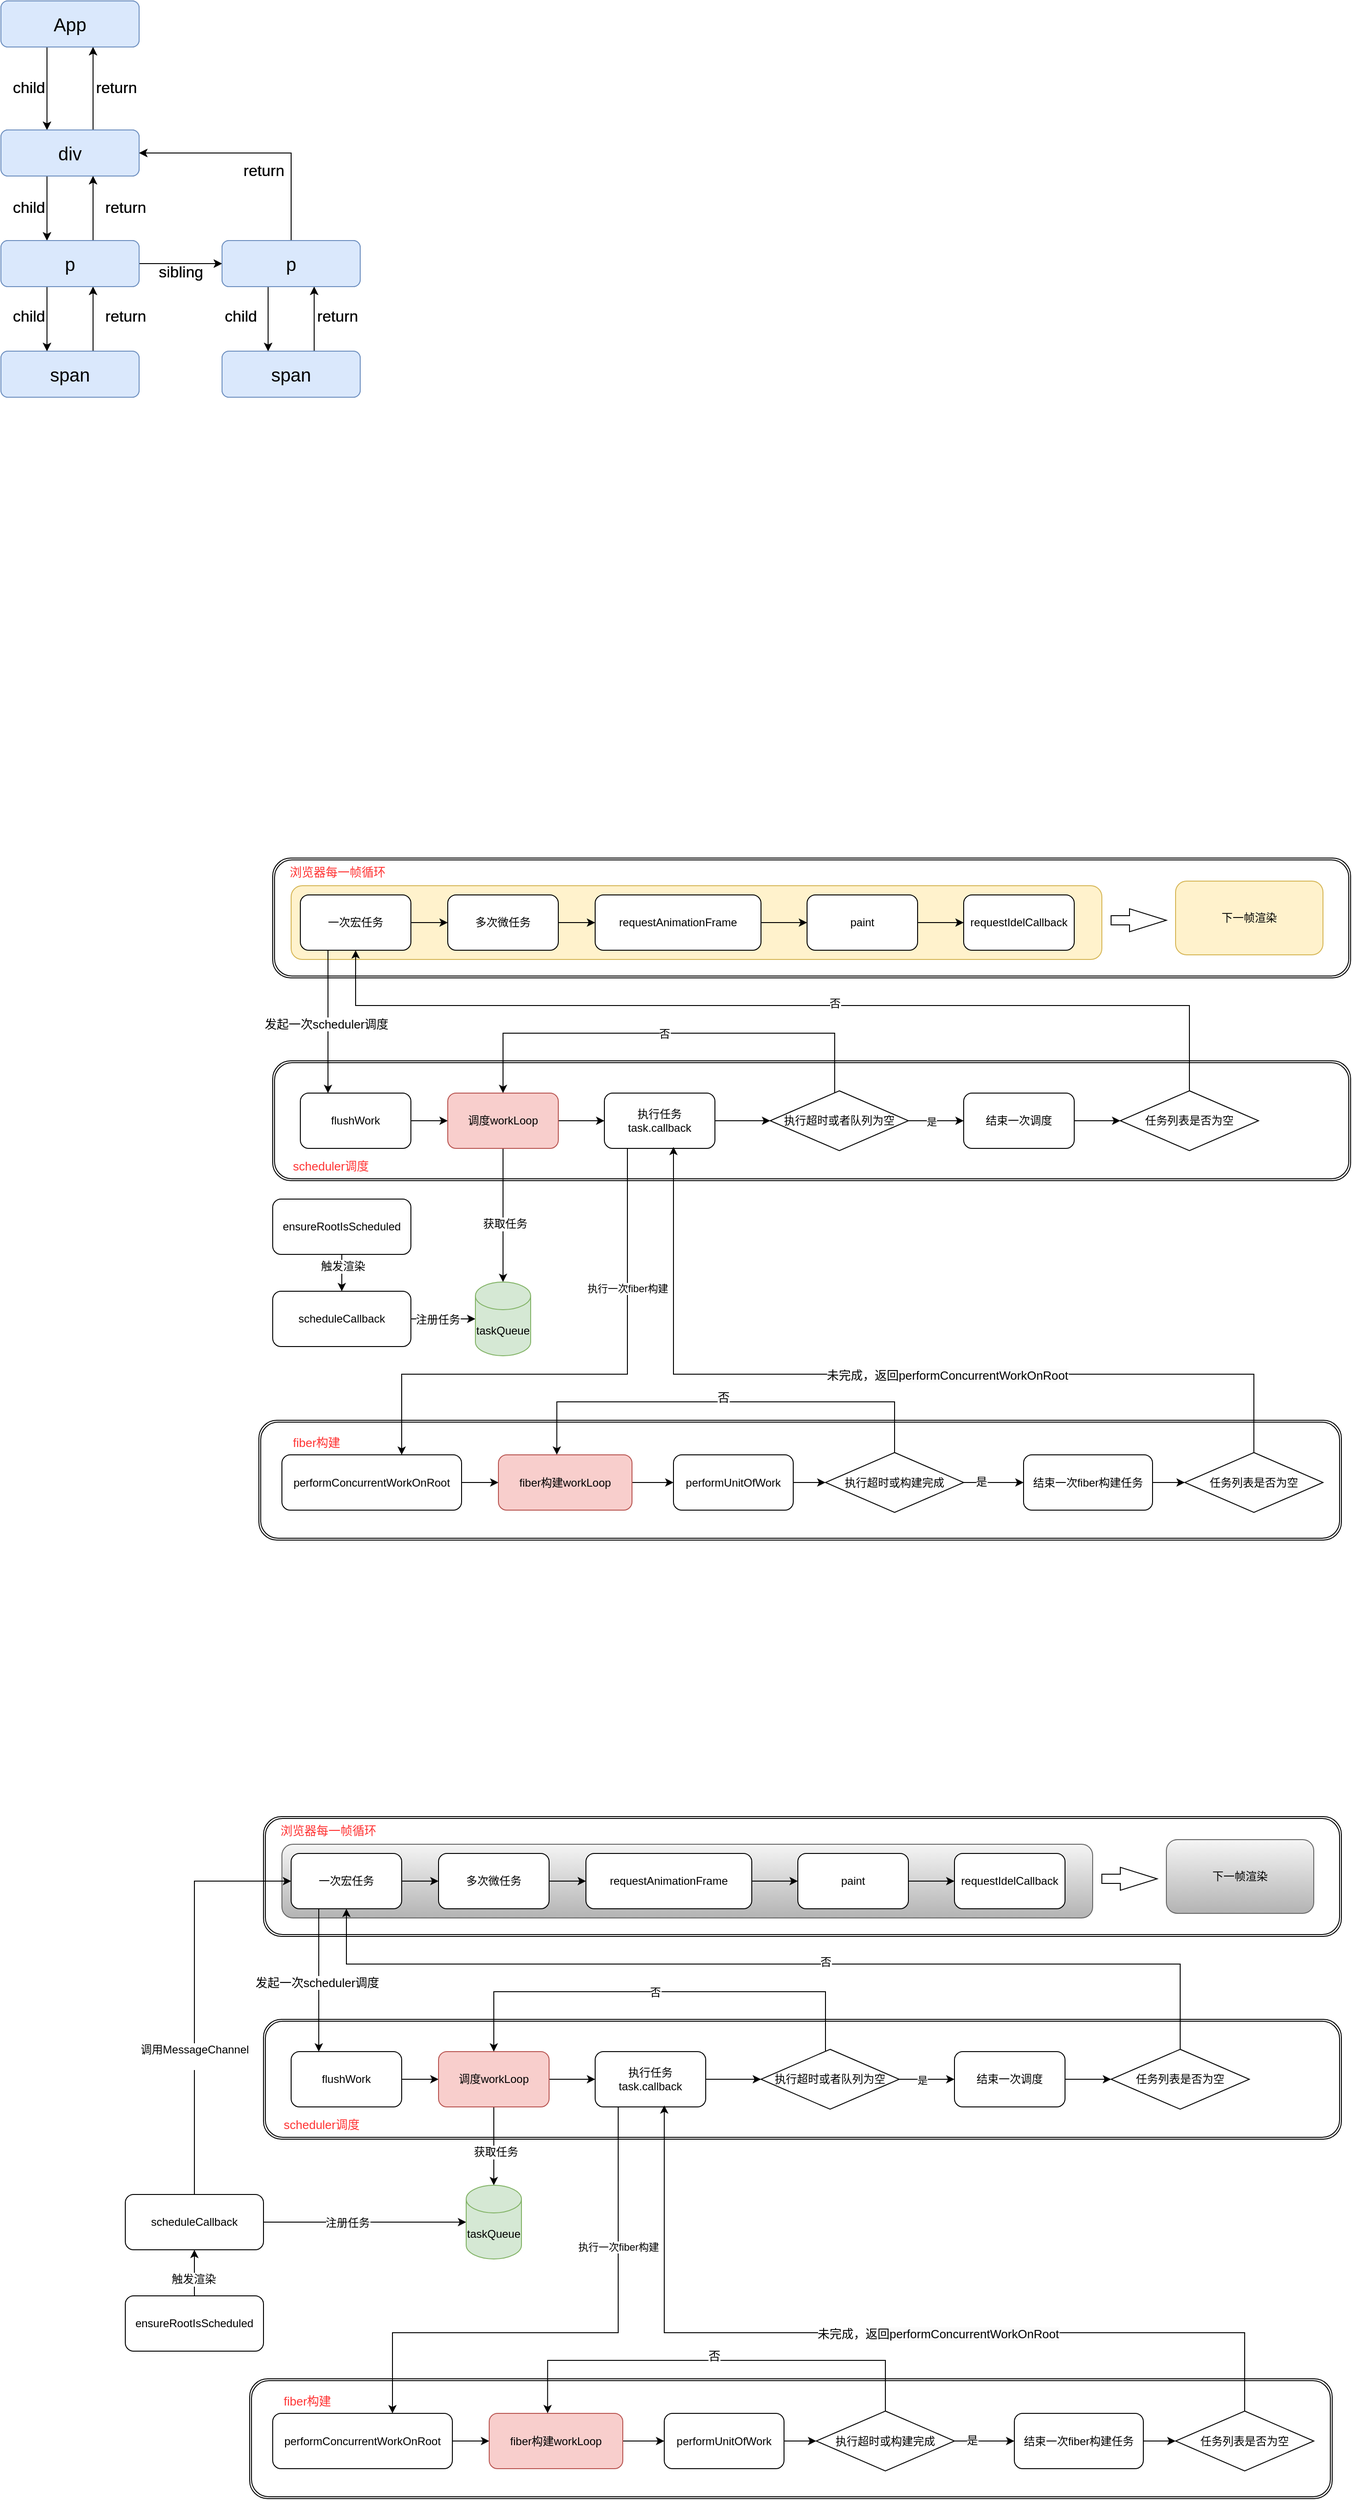 <mxfile version="24.4.4" type="github">
  <diagram name="第 1 页" id="r85ycECnOaNi98OOcx7P">
    <mxGraphModel dx="4140" dy="2620" grid="1" gridSize="10" guides="1" tooltips="1" connect="1" arrows="1" fold="1" page="1" pageScale="1" pageWidth="8270" pageHeight="11690" math="0" shadow="0">
      <root>
        <mxCell id="0" />
        <mxCell id="1" parent="0" />
        <mxCell id="y-nhNa7zIjn1G-8itYUi-1" value="" style="shape=ext;double=1;rounded=1;whiteSpace=wrap;html=1;" parent="1" vertex="1">
          <mxGeometry x="575" y="1030" width="1170" height="130" as="geometry" />
        </mxCell>
        <mxCell id="y-nhNa7zIjn1G-8itYUi-42" value="" style="rounded=1;whiteSpace=wrap;html=1;fillColor=#fff2cc;strokeColor=#d6b656;" parent="1" vertex="1">
          <mxGeometry x="595" y="1060" width="880" height="80" as="geometry" />
        </mxCell>
        <mxCell id="y-nhNa7zIjn1G-8itYUi-31" value="" style="shape=ext;double=1;rounded=1;whiteSpace=wrap;html=1;" parent="1" vertex="1">
          <mxGeometry x="560" y="1640" width="1175" height="130" as="geometry" />
        </mxCell>
        <mxCell id="y-nhNa7zIjn1G-8itYUi-30" value="" style="shape=ext;double=1;rounded=1;whiteSpace=wrap;html=1;" parent="1" vertex="1">
          <mxGeometry x="575" y="1250" width="1170" height="130" as="geometry" />
        </mxCell>
        <mxCell id="X3ZSe9vhs0chCLvBWA0a-21" value="" style="edgeStyle=orthogonalEdgeStyle;rounded=0;orthogonalLoop=1;jettySize=auto;html=1;" parent="1" source="X3ZSe9vhs0chCLvBWA0a-1" target="X3ZSe9vhs0chCLvBWA0a-7" edge="1">
          <mxGeometry relative="1" as="geometry">
            <Array as="points">
              <mxPoint x="330" y="180" />
              <mxPoint x="330" y="180" />
            </Array>
          </mxGeometry>
        </mxCell>
        <mxCell id="X3ZSe9vhs0chCLvBWA0a-1" value="&lt;font style=&quot;font-size: 20px;&quot;&gt;App&lt;/font&gt;" style="rounded=1;whiteSpace=wrap;html=1;fillColor=#dae8fc;strokeColor=#6c8ebf;" parent="1" vertex="1">
          <mxGeometry x="280" y="100" width="150" height="50" as="geometry" />
        </mxCell>
        <mxCell id="X3ZSe9vhs0chCLvBWA0a-13" value="" style="edgeStyle=orthogonalEdgeStyle;rounded=0;orthogonalLoop=1;jettySize=auto;html=1;" parent="1" source="X3ZSe9vhs0chCLvBWA0a-6" target="X3ZSe9vhs0chCLvBWA0a-8" edge="1">
          <mxGeometry relative="1" as="geometry">
            <Array as="points">
              <mxPoint x="380" y="440" />
              <mxPoint x="380" y="440" />
            </Array>
          </mxGeometry>
        </mxCell>
        <mxCell id="X3ZSe9vhs0chCLvBWA0a-6" value="&lt;font style=&quot;font-size: 20px;&quot;&gt;span&lt;/font&gt;" style="rounded=1;whiteSpace=wrap;html=1;fillColor=#dae8fc;strokeColor=#6c8ebf;" parent="1" vertex="1">
          <mxGeometry x="280" y="480" width="150" height="50" as="geometry" />
        </mxCell>
        <mxCell id="X3ZSe9vhs0chCLvBWA0a-15" value="" style="edgeStyle=orthogonalEdgeStyle;rounded=0;orthogonalLoop=1;jettySize=auto;html=1;" parent="1" source="X3ZSe9vhs0chCLvBWA0a-7" target="X3ZSe9vhs0chCLvBWA0a-8" edge="1">
          <mxGeometry relative="1" as="geometry">
            <Array as="points">
              <mxPoint x="330" y="330" />
              <mxPoint x="330" y="330" />
            </Array>
          </mxGeometry>
        </mxCell>
        <mxCell id="X3ZSe9vhs0chCLvBWA0a-20" value="" style="edgeStyle=orthogonalEdgeStyle;rounded=0;orthogonalLoop=1;jettySize=auto;html=1;" parent="1" source="X3ZSe9vhs0chCLvBWA0a-7" target="X3ZSe9vhs0chCLvBWA0a-1" edge="1">
          <mxGeometry relative="1" as="geometry">
            <Array as="points">
              <mxPoint x="380" y="190" />
              <mxPoint x="380" y="190" />
            </Array>
          </mxGeometry>
        </mxCell>
        <mxCell id="X3ZSe9vhs0chCLvBWA0a-7" value="&lt;span style=&quot;font-size: 20px;&quot;&gt;div&lt;/span&gt;" style="rounded=1;whiteSpace=wrap;html=1;fillColor=#dae8fc;strokeColor=#6c8ebf;" parent="1" vertex="1">
          <mxGeometry x="280" y="240" width="150" height="50" as="geometry" />
        </mxCell>
        <mxCell id="X3ZSe9vhs0chCLvBWA0a-11" value="" style="edgeStyle=orthogonalEdgeStyle;rounded=0;orthogonalLoop=1;jettySize=auto;html=1;" parent="1" source="X3ZSe9vhs0chCLvBWA0a-8" target="X3ZSe9vhs0chCLvBWA0a-10" edge="1">
          <mxGeometry relative="1" as="geometry" />
        </mxCell>
        <mxCell id="X3ZSe9vhs0chCLvBWA0a-12" value="" style="edgeStyle=orthogonalEdgeStyle;rounded=0;orthogonalLoop=1;jettySize=auto;html=1;" parent="1" source="X3ZSe9vhs0chCLvBWA0a-8" target="X3ZSe9vhs0chCLvBWA0a-6" edge="1">
          <mxGeometry relative="1" as="geometry">
            <Array as="points">
              <mxPoint x="330" y="440" />
              <mxPoint x="330" y="440" />
            </Array>
          </mxGeometry>
        </mxCell>
        <mxCell id="X3ZSe9vhs0chCLvBWA0a-16" value="" style="edgeStyle=orthogonalEdgeStyle;rounded=0;orthogonalLoop=1;jettySize=auto;html=1;" parent="1" source="X3ZSe9vhs0chCLvBWA0a-8" target="X3ZSe9vhs0chCLvBWA0a-7" edge="1">
          <mxGeometry relative="1" as="geometry">
            <Array as="points">
              <mxPoint x="380" y="330" />
              <mxPoint x="380" y="330" />
            </Array>
          </mxGeometry>
        </mxCell>
        <mxCell id="X3ZSe9vhs0chCLvBWA0a-8" value="&lt;font style=&quot;font-size: 20px;&quot;&gt;p&lt;/font&gt;" style="rounded=1;whiteSpace=wrap;html=1;fillColor=#dae8fc;strokeColor=#6c8ebf;" parent="1" vertex="1">
          <mxGeometry x="280" y="360" width="150" height="50" as="geometry" />
        </mxCell>
        <mxCell id="X3ZSe9vhs0chCLvBWA0a-18" value="" style="edgeStyle=orthogonalEdgeStyle;rounded=0;orthogonalLoop=1;jettySize=auto;html=1;" parent="1" source="X3ZSe9vhs0chCLvBWA0a-9" target="X3ZSe9vhs0chCLvBWA0a-10" edge="1">
          <mxGeometry relative="1" as="geometry">
            <Array as="points">
              <mxPoint x="620" y="450" />
              <mxPoint x="620" y="450" />
            </Array>
          </mxGeometry>
        </mxCell>
        <mxCell id="X3ZSe9vhs0chCLvBWA0a-9" value="&lt;font style=&quot;font-size: 20px;&quot;&gt;span&lt;/font&gt;" style="rounded=1;whiteSpace=wrap;html=1;fillColor=#dae8fc;strokeColor=#6c8ebf;" parent="1" vertex="1">
          <mxGeometry x="520" y="480" width="150" height="50" as="geometry" />
        </mxCell>
        <mxCell id="X3ZSe9vhs0chCLvBWA0a-17" value="" style="edgeStyle=orthogonalEdgeStyle;rounded=0;orthogonalLoop=1;jettySize=auto;html=1;" parent="1" source="X3ZSe9vhs0chCLvBWA0a-10" target="X3ZSe9vhs0chCLvBWA0a-9" edge="1">
          <mxGeometry relative="1" as="geometry">
            <Array as="points">
              <mxPoint x="570" y="440" />
              <mxPoint x="570" y="440" />
            </Array>
          </mxGeometry>
        </mxCell>
        <mxCell id="X3ZSe9vhs0chCLvBWA0a-19" style="edgeStyle=orthogonalEdgeStyle;rounded=0;orthogonalLoop=1;jettySize=auto;html=1;entryX=1;entryY=0.5;entryDx=0;entryDy=0;" parent="1" source="X3ZSe9vhs0chCLvBWA0a-10" target="X3ZSe9vhs0chCLvBWA0a-7" edge="1">
          <mxGeometry relative="1" as="geometry">
            <Array as="points">
              <mxPoint x="595" y="265" />
            </Array>
          </mxGeometry>
        </mxCell>
        <mxCell id="X3ZSe9vhs0chCLvBWA0a-10" value="&lt;font style=&quot;font-size: 20px;&quot;&gt;p&lt;/font&gt;" style="rounded=1;whiteSpace=wrap;html=1;fillColor=#dae8fc;strokeColor=#6c8ebf;" parent="1" vertex="1">
          <mxGeometry x="520" y="360" width="150" height="50" as="geometry" />
        </mxCell>
        <mxCell id="X3ZSe9vhs0chCLvBWA0a-14" value="&lt;font style=&quot;font-size: 17px;&quot;&gt;child&lt;/font&gt;" style="text;html=1;align=center;verticalAlign=middle;resizable=0;points=[];autosize=1;strokeColor=none;fillColor=none;" parent="1" vertex="1">
          <mxGeometry x="280" y="428" width="60" height="30" as="geometry" />
        </mxCell>
        <mxCell id="X3ZSe9vhs0chCLvBWA0a-22" value="&lt;font style=&quot;font-size: 17px;&quot;&gt;child&lt;/font&gt;" style="text;html=1;align=center;verticalAlign=middle;resizable=0;points=[];autosize=1;strokeColor=none;fillColor=none;" parent="1" vertex="1">
          <mxGeometry x="280" y="180" width="60" height="30" as="geometry" />
        </mxCell>
        <mxCell id="X3ZSe9vhs0chCLvBWA0a-23" value="&lt;font style=&quot;font-size: 17px;&quot;&gt;child&lt;/font&gt;" style="text;html=1;align=center;verticalAlign=middle;resizable=0;points=[];autosize=1;strokeColor=none;fillColor=none;" parent="1" vertex="1">
          <mxGeometry x="280" y="310" width="60" height="30" as="geometry" />
        </mxCell>
        <mxCell id="X3ZSe9vhs0chCLvBWA0a-24" value="&lt;font style=&quot;font-size: 17px;&quot;&gt;child&lt;/font&gt;" style="text;html=1;align=center;verticalAlign=middle;resizable=0;points=[];autosize=1;strokeColor=none;fillColor=none;" parent="1" vertex="1">
          <mxGeometry x="510" y="428" width="60" height="30" as="geometry" />
        </mxCell>
        <mxCell id="X3ZSe9vhs0chCLvBWA0a-25" value="&lt;font style=&quot;font-size: 17px;&quot;&gt;return&lt;/font&gt;" style="text;html=1;align=center;verticalAlign=middle;resizable=0;points=[];autosize=1;strokeColor=none;fillColor=none;" parent="1" vertex="1">
          <mxGeometry x="380" y="428" width="70" height="30" as="geometry" />
        </mxCell>
        <mxCell id="X3ZSe9vhs0chCLvBWA0a-26" value="&lt;font style=&quot;font-size: 17px;&quot;&gt;return&lt;/font&gt;" style="text;html=1;align=center;verticalAlign=middle;resizable=0;points=[];autosize=1;strokeColor=none;fillColor=none;" parent="1" vertex="1">
          <mxGeometry x="370" y="180" width="70" height="30" as="geometry" />
        </mxCell>
        <mxCell id="X3ZSe9vhs0chCLvBWA0a-27" value="&lt;font style=&quot;font-size: 17px;&quot;&gt;return&lt;/font&gt;" style="text;html=1;align=center;verticalAlign=middle;resizable=0;points=[];autosize=1;strokeColor=none;fillColor=none;" parent="1" vertex="1">
          <mxGeometry x="380" y="310" width="70" height="30" as="geometry" />
        </mxCell>
        <mxCell id="X3ZSe9vhs0chCLvBWA0a-28" value="&lt;font style=&quot;font-size: 17px;&quot;&gt;return&lt;/font&gt;" style="text;html=1;align=center;verticalAlign=middle;resizable=0;points=[];autosize=1;strokeColor=none;fillColor=none;" parent="1" vertex="1">
          <mxGeometry x="610" y="428" width="70" height="30" as="geometry" />
        </mxCell>
        <mxCell id="X3ZSe9vhs0chCLvBWA0a-29" value="&lt;font style=&quot;font-size: 17px;&quot;&gt;return&lt;/font&gt;" style="text;html=1;align=center;verticalAlign=middle;resizable=0;points=[];autosize=1;strokeColor=none;fillColor=none;" parent="1" vertex="1">
          <mxGeometry x="530" y="270" width="70" height="30" as="geometry" />
        </mxCell>
        <mxCell id="X3ZSe9vhs0chCLvBWA0a-30" value="&lt;font style=&quot;font-size: 17px;&quot;&gt;sibling&lt;/font&gt;" style="text;html=1;align=center;verticalAlign=middle;resizable=0;points=[];autosize=1;strokeColor=none;fillColor=none;" parent="1" vertex="1">
          <mxGeometry x="440" y="380" width="70" height="30" as="geometry" />
        </mxCell>
        <mxCell id="y-nhNa7zIjn1G-8itYUi-2" value="" style="edgeStyle=orthogonalEdgeStyle;rounded=0;orthogonalLoop=1;jettySize=auto;html=1;" parent="1" source="y-nhNa7zIjn1G-8itYUi-3" target="y-nhNa7zIjn1G-8itYUi-8" edge="1">
          <mxGeometry relative="1" as="geometry">
            <Array as="points">
              <mxPoint x="330" y="180" />
              <mxPoint x="330" y="180" />
            </Array>
          </mxGeometry>
        </mxCell>
        <mxCell id="y-nhNa7zIjn1G-8itYUi-3" value="&lt;font style=&quot;font-size: 20px;&quot;&gt;App&lt;/font&gt;" style="rounded=1;whiteSpace=wrap;html=1;fillColor=#dae8fc;strokeColor=#6c8ebf;" parent="1" vertex="1">
          <mxGeometry x="280" y="100" width="150" height="50" as="geometry" />
        </mxCell>
        <mxCell id="y-nhNa7zIjn1G-8itYUi-4" value="" style="edgeStyle=orthogonalEdgeStyle;rounded=0;orthogonalLoop=1;jettySize=auto;html=1;" parent="1" source="y-nhNa7zIjn1G-8itYUi-5" target="y-nhNa7zIjn1G-8itYUi-12" edge="1">
          <mxGeometry relative="1" as="geometry">
            <Array as="points">
              <mxPoint x="380" y="440" />
              <mxPoint x="380" y="440" />
            </Array>
          </mxGeometry>
        </mxCell>
        <mxCell id="y-nhNa7zIjn1G-8itYUi-5" value="&lt;font style=&quot;font-size: 20px;&quot;&gt;span&lt;/font&gt;" style="rounded=1;whiteSpace=wrap;html=1;fillColor=#dae8fc;strokeColor=#6c8ebf;" parent="1" vertex="1">
          <mxGeometry x="280" y="480" width="150" height="50" as="geometry" />
        </mxCell>
        <mxCell id="y-nhNa7zIjn1G-8itYUi-6" value="" style="edgeStyle=orthogonalEdgeStyle;rounded=0;orthogonalLoop=1;jettySize=auto;html=1;" parent="1" source="y-nhNa7zIjn1G-8itYUi-8" target="y-nhNa7zIjn1G-8itYUi-12" edge="1">
          <mxGeometry relative="1" as="geometry">
            <Array as="points">
              <mxPoint x="330" y="330" />
              <mxPoint x="330" y="330" />
            </Array>
          </mxGeometry>
        </mxCell>
        <mxCell id="y-nhNa7zIjn1G-8itYUi-7" value="" style="edgeStyle=orthogonalEdgeStyle;rounded=0;orthogonalLoop=1;jettySize=auto;html=1;" parent="1" source="y-nhNa7zIjn1G-8itYUi-8" target="y-nhNa7zIjn1G-8itYUi-3" edge="1">
          <mxGeometry relative="1" as="geometry">
            <Array as="points">
              <mxPoint x="380" y="190" />
              <mxPoint x="380" y="190" />
            </Array>
          </mxGeometry>
        </mxCell>
        <mxCell id="y-nhNa7zIjn1G-8itYUi-8" value="&lt;span style=&quot;font-size: 20px;&quot;&gt;div&lt;/span&gt;" style="rounded=1;whiteSpace=wrap;html=1;fillColor=#dae8fc;strokeColor=#6c8ebf;" parent="1" vertex="1">
          <mxGeometry x="280" y="240" width="150" height="50" as="geometry" />
        </mxCell>
        <mxCell id="y-nhNa7zIjn1G-8itYUi-9" value="" style="edgeStyle=orthogonalEdgeStyle;rounded=0;orthogonalLoop=1;jettySize=auto;html=1;" parent="1" source="y-nhNa7zIjn1G-8itYUi-12" target="y-nhNa7zIjn1G-8itYUi-17" edge="1">
          <mxGeometry relative="1" as="geometry" />
        </mxCell>
        <mxCell id="y-nhNa7zIjn1G-8itYUi-10" value="" style="edgeStyle=orthogonalEdgeStyle;rounded=0;orthogonalLoop=1;jettySize=auto;html=1;" parent="1" source="y-nhNa7zIjn1G-8itYUi-12" target="y-nhNa7zIjn1G-8itYUi-5" edge="1">
          <mxGeometry relative="1" as="geometry">
            <Array as="points">
              <mxPoint x="330" y="440" />
              <mxPoint x="330" y="440" />
            </Array>
          </mxGeometry>
        </mxCell>
        <mxCell id="y-nhNa7zIjn1G-8itYUi-11" value="" style="edgeStyle=orthogonalEdgeStyle;rounded=0;orthogonalLoop=1;jettySize=auto;html=1;" parent="1" source="y-nhNa7zIjn1G-8itYUi-12" target="y-nhNa7zIjn1G-8itYUi-8" edge="1">
          <mxGeometry relative="1" as="geometry">
            <Array as="points">
              <mxPoint x="380" y="330" />
              <mxPoint x="380" y="330" />
            </Array>
          </mxGeometry>
        </mxCell>
        <mxCell id="y-nhNa7zIjn1G-8itYUi-12" value="&lt;font style=&quot;font-size: 20px;&quot;&gt;p&lt;/font&gt;" style="rounded=1;whiteSpace=wrap;html=1;fillColor=#dae8fc;strokeColor=#6c8ebf;" parent="1" vertex="1">
          <mxGeometry x="280" y="360" width="150" height="50" as="geometry" />
        </mxCell>
        <mxCell id="y-nhNa7zIjn1G-8itYUi-13" value="" style="edgeStyle=orthogonalEdgeStyle;rounded=0;orthogonalLoop=1;jettySize=auto;html=1;" parent="1" source="y-nhNa7zIjn1G-8itYUi-14" target="y-nhNa7zIjn1G-8itYUi-17" edge="1">
          <mxGeometry relative="1" as="geometry">
            <Array as="points">
              <mxPoint x="620" y="450" />
              <mxPoint x="620" y="450" />
            </Array>
          </mxGeometry>
        </mxCell>
        <mxCell id="y-nhNa7zIjn1G-8itYUi-14" value="&lt;font style=&quot;font-size: 20px;&quot;&gt;span&lt;/font&gt;" style="rounded=1;whiteSpace=wrap;html=1;fillColor=#dae8fc;strokeColor=#6c8ebf;" parent="1" vertex="1">
          <mxGeometry x="520" y="480" width="150" height="50" as="geometry" />
        </mxCell>
        <mxCell id="y-nhNa7zIjn1G-8itYUi-15" value="" style="edgeStyle=orthogonalEdgeStyle;rounded=0;orthogonalLoop=1;jettySize=auto;html=1;" parent="1" source="y-nhNa7zIjn1G-8itYUi-17" target="y-nhNa7zIjn1G-8itYUi-14" edge="1">
          <mxGeometry relative="1" as="geometry">
            <Array as="points">
              <mxPoint x="570" y="440" />
              <mxPoint x="570" y="440" />
            </Array>
          </mxGeometry>
        </mxCell>
        <mxCell id="y-nhNa7zIjn1G-8itYUi-16" style="edgeStyle=orthogonalEdgeStyle;rounded=0;orthogonalLoop=1;jettySize=auto;html=1;entryX=1;entryY=0.5;entryDx=0;entryDy=0;" parent="1" source="y-nhNa7zIjn1G-8itYUi-17" target="y-nhNa7zIjn1G-8itYUi-8" edge="1">
          <mxGeometry relative="1" as="geometry">
            <Array as="points">
              <mxPoint x="595" y="265" />
            </Array>
          </mxGeometry>
        </mxCell>
        <mxCell id="y-nhNa7zIjn1G-8itYUi-17" value="&lt;font style=&quot;font-size: 20px;&quot;&gt;p&lt;/font&gt;" style="rounded=1;whiteSpace=wrap;html=1;fillColor=#dae8fc;strokeColor=#6c8ebf;" parent="1" vertex="1">
          <mxGeometry x="520" y="360" width="150" height="50" as="geometry" />
        </mxCell>
        <mxCell id="y-nhNa7zIjn1G-8itYUi-18" value="&lt;font style=&quot;font-size: 17px;&quot;&gt;child&lt;/font&gt;" style="text;html=1;align=center;verticalAlign=middle;resizable=0;points=[];autosize=1;strokeColor=none;fillColor=none;" parent="1" vertex="1">
          <mxGeometry x="280" y="428" width="60" height="30" as="geometry" />
        </mxCell>
        <mxCell id="y-nhNa7zIjn1G-8itYUi-19" value="&lt;font style=&quot;font-size: 17px;&quot;&gt;child&lt;/font&gt;" style="text;html=1;align=center;verticalAlign=middle;resizable=0;points=[];autosize=1;strokeColor=none;fillColor=none;" parent="1" vertex="1">
          <mxGeometry x="280" y="180" width="60" height="30" as="geometry" />
        </mxCell>
        <mxCell id="y-nhNa7zIjn1G-8itYUi-20" value="&lt;font style=&quot;font-size: 17px;&quot;&gt;child&lt;/font&gt;" style="text;html=1;align=center;verticalAlign=middle;resizable=0;points=[];autosize=1;strokeColor=none;fillColor=none;" parent="1" vertex="1">
          <mxGeometry x="280" y="310" width="60" height="30" as="geometry" />
        </mxCell>
        <mxCell id="y-nhNa7zIjn1G-8itYUi-21" value="&lt;font style=&quot;font-size: 17px;&quot;&gt;child&lt;/font&gt;" style="text;html=1;align=center;verticalAlign=middle;resizable=0;points=[];autosize=1;strokeColor=none;fillColor=none;" parent="1" vertex="1">
          <mxGeometry x="510" y="428" width="60" height="30" as="geometry" />
        </mxCell>
        <mxCell id="y-nhNa7zIjn1G-8itYUi-22" value="&lt;font style=&quot;font-size: 17px;&quot;&gt;return&lt;/font&gt;" style="text;html=1;align=center;verticalAlign=middle;resizable=0;points=[];autosize=1;strokeColor=none;fillColor=none;" parent="1" vertex="1">
          <mxGeometry x="380" y="428" width="70" height="30" as="geometry" />
        </mxCell>
        <mxCell id="y-nhNa7zIjn1G-8itYUi-23" value="&lt;font style=&quot;font-size: 17px;&quot;&gt;return&lt;/font&gt;" style="text;html=1;align=center;verticalAlign=middle;resizable=0;points=[];autosize=1;strokeColor=none;fillColor=none;" parent="1" vertex="1">
          <mxGeometry x="370" y="180" width="70" height="30" as="geometry" />
        </mxCell>
        <mxCell id="y-nhNa7zIjn1G-8itYUi-24" value="&lt;font style=&quot;font-size: 17px;&quot;&gt;return&lt;/font&gt;" style="text;html=1;align=center;verticalAlign=middle;resizable=0;points=[];autosize=1;strokeColor=none;fillColor=none;" parent="1" vertex="1">
          <mxGeometry x="380" y="310" width="70" height="30" as="geometry" />
        </mxCell>
        <mxCell id="y-nhNa7zIjn1G-8itYUi-25" value="&lt;font style=&quot;font-size: 17px;&quot;&gt;return&lt;/font&gt;" style="text;html=1;align=center;verticalAlign=middle;resizable=0;points=[];autosize=1;strokeColor=none;fillColor=none;" parent="1" vertex="1">
          <mxGeometry x="610" y="428" width="70" height="30" as="geometry" />
        </mxCell>
        <mxCell id="y-nhNa7zIjn1G-8itYUi-26" value="&lt;font style=&quot;font-size: 17px;&quot;&gt;return&lt;/font&gt;" style="text;html=1;align=center;verticalAlign=middle;resizable=0;points=[];autosize=1;strokeColor=none;fillColor=none;" parent="1" vertex="1">
          <mxGeometry x="530" y="270" width="70" height="30" as="geometry" />
        </mxCell>
        <mxCell id="y-nhNa7zIjn1G-8itYUi-27" value="&lt;font style=&quot;font-size: 17px;&quot;&gt;sibling&lt;/font&gt;" style="text;html=1;align=center;verticalAlign=middle;resizable=0;points=[];autosize=1;strokeColor=none;fillColor=none;" parent="1" vertex="1">
          <mxGeometry x="440" y="380" width="70" height="30" as="geometry" />
        </mxCell>
        <mxCell id="y-nhNa7zIjn1G-8itYUi-32" value="&lt;span style=&quot;color: rgb(255, 51, 51);&quot;&gt;&lt;font style=&quot;font-size: 13px;&quot;&gt;浏览器每一帧循环&lt;/font&gt;&lt;/span&gt;" style="text;html=1;align=center;verticalAlign=middle;resizable=0;points=[];autosize=1;strokeColor=none;fillColor=none;" parent="1" vertex="1">
          <mxGeometry x="580" y="1030" width="130" height="30" as="geometry" />
        </mxCell>
        <mxCell id="y-nhNa7zIjn1G-8itYUi-37" value="" style="edgeStyle=orthogonalEdgeStyle;rounded=0;orthogonalLoop=1;jettySize=auto;html=1;" parent="1" source="y-nhNa7zIjn1G-8itYUi-33" target="y-nhNa7zIjn1G-8itYUi-34" edge="1">
          <mxGeometry relative="1" as="geometry" />
        </mxCell>
        <mxCell id="y-nhNa7zIjn1G-8itYUi-74" style="edgeStyle=orthogonalEdgeStyle;rounded=0;orthogonalLoop=1;jettySize=auto;html=1;entryX=0.5;entryY=0;entryDx=0;entryDy=0;" parent="1" edge="1">
          <mxGeometry relative="1" as="geometry">
            <mxPoint x="635" y="1130" as="sourcePoint" />
            <mxPoint x="635" y="1285" as="targetPoint" />
          </mxGeometry>
        </mxCell>
        <mxCell id="y-nhNa7zIjn1G-8itYUi-75" value="&lt;font style=&quot;font-size: 13px;&quot;&gt;发起一次scheduler调度&lt;/font&gt;" style="edgeLabel;html=1;align=center;verticalAlign=middle;resizable=0;points=[];" parent="y-nhNa7zIjn1G-8itYUi-74" vertex="1" connectable="0">
          <mxGeometry x="-0.09" y="-2" relative="1" as="geometry">
            <mxPoint y="9" as="offset" />
          </mxGeometry>
        </mxCell>
        <mxCell id="y-nhNa7zIjn1G-8itYUi-33" value="一次宏任务" style="rounded=1;whiteSpace=wrap;html=1;" parent="1" vertex="1">
          <mxGeometry x="605" y="1070" width="120" height="60" as="geometry" />
        </mxCell>
        <mxCell id="y-nhNa7zIjn1G-8itYUi-38" value="" style="edgeStyle=orthogonalEdgeStyle;rounded=0;orthogonalLoop=1;jettySize=auto;html=1;" parent="1" source="y-nhNa7zIjn1G-8itYUi-34" target="y-nhNa7zIjn1G-8itYUi-35" edge="1">
          <mxGeometry relative="1" as="geometry" />
        </mxCell>
        <mxCell id="y-nhNa7zIjn1G-8itYUi-34" value="多次微任务" style="rounded=1;whiteSpace=wrap;html=1;" parent="1" vertex="1">
          <mxGeometry x="765" y="1070" width="120" height="60" as="geometry" />
        </mxCell>
        <mxCell id="y-nhNa7zIjn1G-8itYUi-39" value="" style="edgeStyle=orthogonalEdgeStyle;rounded=0;orthogonalLoop=1;jettySize=auto;html=1;" parent="1" source="y-nhNa7zIjn1G-8itYUi-35" target="y-nhNa7zIjn1G-8itYUi-36" edge="1">
          <mxGeometry relative="1" as="geometry" />
        </mxCell>
        <mxCell id="y-nhNa7zIjn1G-8itYUi-35" value="requestAnimationFrame" style="rounded=1;whiteSpace=wrap;html=1;" parent="1" vertex="1">
          <mxGeometry x="925" y="1070" width="180" height="60" as="geometry" />
        </mxCell>
        <mxCell id="y-nhNa7zIjn1G-8itYUi-41" value="" style="edgeStyle=orthogonalEdgeStyle;rounded=0;orthogonalLoop=1;jettySize=auto;html=1;" parent="1" source="y-nhNa7zIjn1G-8itYUi-36" target="y-nhNa7zIjn1G-8itYUi-40" edge="1">
          <mxGeometry relative="1" as="geometry" />
        </mxCell>
        <mxCell id="y-nhNa7zIjn1G-8itYUi-36" value="paint" style="rounded=1;whiteSpace=wrap;html=1;" parent="1" vertex="1">
          <mxGeometry x="1155" y="1070" width="120" height="60" as="geometry" />
        </mxCell>
        <mxCell id="y-nhNa7zIjn1G-8itYUi-40" value="requestIdelCallback" style="whiteSpace=wrap;html=1;rounded=1;" parent="1" vertex="1">
          <mxGeometry x="1325" y="1070" width="120" height="60" as="geometry" />
        </mxCell>
        <mxCell id="y-nhNa7zIjn1G-8itYUi-43" value="下一帧渲染" style="rounded=1;whiteSpace=wrap;html=1;fillColor=#fff2cc;strokeColor=#d6b656;" parent="1" vertex="1">
          <mxGeometry x="1555" y="1055" width="160" height="80" as="geometry" />
        </mxCell>
        <mxCell id="y-nhNa7zIjn1G-8itYUi-45" value="" style="html=1;shadow=0;dashed=0;align=center;verticalAlign=middle;shape=mxgraph.arrows2.arrow;dy=0.6;dx=40;notch=0;" parent="1" vertex="1">
          <mxGeometry x="1485" y="1085" width="60" height="25" as="geometry" />
        </mxCell>
        <mxCell id="y-nhNa7zIjn1G-8itYUi-59" style="edgeStyle=orthogonalEdgeStyle;rounded=0;orthogonalLoop=1;jettySize=auto;html=1;exitX=0.5;exitY=0;exitDx=0;exitDy=0;" parent="1" source="y-nhNa7zIjn1G-8itYUi-69" target="y-nhNa7zIjn1G-8itYUi-33" edge="1">
          <mxGeometry relative="1" as="geometry">
            <Array as="points">
              <mxPoint x="1570" y="1190" />
              <mxPoint x="665" y="1190" />
            </Array>
          </mxGeometry>
        </mxCell>
        <mxCell id="y-nhNa7zIjn1G-8itYUi-72" value="&lt;font style=&quot;font-size: 12px;&quot;&gt;否&lt;/font&gt;" style="edgeLabel;html=1;align=center;verticalAlign=middle;resizable=0;points=[];" parent="y-nhNa7zIjn1G-8itYUi-59" vertex="1" connectable="0">
          <mxGeometry x="-0.095" y="-2" relative="1" as="geometry">
            <mxPoint x="1" as="offset" />
          </mxGeometry>
        </mxCell>
        <mxCell id="y-nhNa7zIjn1G-8itYUi-71" value="" style="edgeStyle=orthogonalEdgeStyle;rounded=0;orthogonalLoop=1;jettySize=auto;html=1;" parent="1" source="y-nhNa7zIjn1G-8itYUi-47" target="y-nhNa7zIjn1G-8itYUi-69" edge="1">
          <mxGeometry relative="1" as="geometry" />
        </mxCell>
        <mxCell id="y-nhNa7zIjn1G-8itYUi-47" value="结束一次调度" style="rounded=1;whiteSpace=wrap;html=1;" parent="1" vertex="1">
          <mxGeometry x="1325" y="1285" width="120" height="60" as="geometry" />
        </mxCell>
        <mxCell id="y-nhNa7zIjn1G-8itYUi-78" value="" style="edgeStyle=orthogonalEdgeStyle;rounded=0;orthogonalLoop=1;jettySize=auto;html=1;" parent="1" source="y-nhNa7zIjn1G-8itYUi-48" target="y-nhNa7zIjn1G-8itYUi-49" edge="1">
          <mxGeometry relative="1" as="geometry" />
        </mxCell>
        <mxCell id="y-nhNa7zIjn1G-8itYUi-48" value="flushWork" style="rounded=1;whiteSpace=wrap;html=1;" parent="1" vertex="1">
          <mxGeometry x="605" y="1285" width="120" height="60" as="geometry" />
        </mxCell>
        <mxCell id="y-nhNa7zIjn1G-8itYUi-76" value="" style="edgeStyle=orthogonalEdgeStyle;rounded=0;orthogonalLoop=1;jettySize=auto;html=1;" parent="1" source="y-nhNa7zIjn1G-8itYUi-49" target="y-nhNa7zIjn1G-8itYUi-50" edge="1">
          <mxGeometry relative="1" as="geometry" />
        </mxCell>
        <mxCell id="y-nhNa7zIjn1G-8itYUi-82" style="edgeStyle=orthogonalEdgeStyle;rounded=0;orthogonalLoop=1;jettySize=auto;html=1;" parent="1" source="y-nhNa7zIjn1G-8itYUi-49" target="y-nhNa7zIjn1G-8itYUi-79" edge="1">
          <mxGeometry relative="1" as="geometry" />
        </mxCell>
        <mxCell id="y-nhNa7zIjn1G-8itYUi-83" value="&lt;font style=&quot;font-size: 12px;&quot;&gt;获取任务&lt;/font&gt;" style="edgeLabel;html=1;align=center;verticalAlign=middle;resizable=0;points=[];" parent="y-nhNa7zIjn1G-8itYUi-82" vertex="1" connectable="0">
          <mxGeometry x="0.118" y="2" relative="1" as="geometry">
            <mxPoint y="1" as="offset" />
          </mxGeometry>
        </mxCell>
        <mxCell id="y-nhNa7zIjn1G-8itYUi-49" value="调度workLoop" style="rounded=1;whiteSpace=wrap;html=1;fillColor=#f8cecc;strokeColor=#b85450;" parent="1" vertex="1">
          <mxGeometry x="765" y="1285" width="120" height="60" as="geometry" />
        </mxCell>
        <mxCell id="y-nhNa7zIjn1G-8itYUi-67" value="" style="edgeStyle=orthogonalEdgeStyle;rounded=0;orthogonalLoop=1;jettySize=auto;html=1;" parent="1" source="y-nhNa7zIjn1G-8itYUi-50" target="y-nhNa7zIjn1G-8itYUi-63" edge="1">
          <mxGeometry relative="1" as="geometry" />
        </mxCell>
        <mxCell id="y-nhNa7zIjn1G-8itYUi-101" style="edgeStyle=orthogonalEdgeStyle;rounded=0;orthogonalLoop=1;jettySize=auto;html=1;" parent="1" source="y-nhNa7zIjn1G-8itYUi-50" target="y-nhNa7zIjn1G-8itYUi-99" edge="1">
          <mxGeometry relative="1" as="geometry">
            <Array as="points">
              <mxPoint x="960" y="1590" />
              <mxPoint x="715" y="1590" />
            </Array>
          </mxGeometry>
        </mxCell>
        <mxCell id="y-nhNa7zIjn1G-8itYUi-102" value="执行一次fiber构建" style="edgeLabel;html=1;align=center;verticalAlign=middle;resizable=0;points=[];" parent="y-nhNa7zIjn1G-8itYUi-101" vertex="1" connectable="0">
          <mxGeometry x="-0.476" relative="1" as="geometry">
            <mxPoint as="offset" />
          </mxGeometry>
        </mxCell>
        <mxCell id="y-nhNa7zIjn1G-8itYUi-50" value="执行任务&lt;br&gt;task.callback" style="rounded=1;whiteSpace=wrap;html=1;" parent="1" vertex="1">
          <mxGeometry x="935" y="1285" width="120" height="60" as="geometry" />
        </mxCell>
        <mxCell id="y-nhNa7zIjn1G-8itYUi-64" style="edgeStyle=orthogonalEdgeStyle;rounded=0;orthogonalLoop=1;jettySize=auto;html=1;entryX=0.5;entryY=0;entryDx=0;entryDy=0;" parent="1" source="y-nhNa7zIjn1G-8itYUi-63" target="y-nhNa7zIjn1G-8itYUi-49" edge="1">
          <mxGeometry relative="1" as="geometry">
            <Array as="points">
              <mxPoint x="1185" y="1220" />
              <mxPoint x="825" y="1220" />
            </Array>
          </mxGeometry>
        </mxCell>
        <mxCell id="y-nhNa7zIjn1G-8itYUi-65" value="&lt;font style=&quot;font-size: 12px;&quot;&gt;否&lt;/font&gt;" style="edgeLabel;html=1;align=center;verticalAlign=middle;resizable=0;points=[];" parent="y-nhNa7zIjn1G-8itYUi-64" vertex="1" connectable="0">
          <mxGeometry x="0.019" y="1" relative="1" as="geometry">
            <mxPoint as="offset" />
          </mxGeometry>
        </mxCell>
        <mxCell id="y-nhNa7zIjn1G-8itYUi-66" value="" style="edgeStyle=orthogonalEdgeStyle;rounded=0;orthogonalLoop=1;jettySize=auto;html=1;" parent="1" source="y-nhNa7zIjn1G-8itYUi-63" target="y-nhNa7zIjn1G-8itYUi-47" edge="1">
          <mxGeometry relative="1" as="geometry" />
        </mxCell>
        <mxCell id="y-nhNa7zIjn1G-8itYUi-68" value="是" style="edgeLabel;html=1;align=center;verticalAlign=middle;resizable=0;points=[];" parent="y-nhNa7zIjn1G-8itYUi-66" vertex="1" connectable="0">
          <mxGeometry x="-0.175" relative="1" as="geometry">
            <mxPoint y="1" as="offset" />
          </mxGeometry>
        </mxCell>
        <mxCell id="y-nhNa7zIjn1G-8itYUi-63" value="执行超时或者队列为空" style="rhombus;whiteSpace=wrap;html=1;" parent="1" vertex="1">
          <mxGeometry x="1115" y="1282.5" width="150" height="65" as="geometry" />
        </mxCell>
        <mxCell id="y-nhNa7zIjn1G-8itYUi-69" value="任务列表是否为空" style="rhombus;whiteSpace=wrap;html=1;" parent="1" vertex="1">
          <mxGeometry x="1495" y="1282.5" width="150" height="65" as="geometry" />
        </mxCell>
        <mxCell id="y-nhNa7zIjn1G-8itYUi-84" value="" style="edgeStyle=orthogonalEdgeStyle;rounded=0;orthogonalLoop=1;jettySize=auto;html=1;" parent="1" source="y-nhNa7zIjn1G-8itYUi-77" target="y-nhNa7zIjn1G-8itYUi-79" edge="1">
          <mxGeometry relative="1" as="geometry" />
        </mxCell>
        <mxCell id="y-nhNa7zIjn1G-8itYUi-92" value="&lt;span style=&quot;font-size: 12px;&quot;&gt;注册任务&lt;/span&gt;" style="edgeLabel;html=1;align=center;verticalAlign=middle;resizable=0;points=[];" parent="y-nhNa7zIjn1G-8itYUi-84" vertex="1" connectable="0">
          <mxGeometry x="-0.171" y="-1" relative="1" as="geometry">
            <mxPoint as="offset" />
          </mxGeometry>
        </mxCell>
        <mxCell id="y-nhNa7zIjn1G-8itYUi-77" value="scheduleCallback" style="rounded=1;whiteSpace=wrap;html=1;" parent="1" vertex="1">
          <mxGeometry x="575" y="1500" width="150" height="60" as="geometry" />
        </mxCell>
        <mxCell id="y-nhNa7zIjn1G-8itYUi-79" value="taskQueue" style="shape=cylinder3;whiteSpace=wrap;html=1;boundedLbl=1;backgroundOutline=1;size=15;fillColor=#d5e8d4;strokeColor=#82b366;" parent="1" vertex="1">
          <mxGeometry x="795" y="1490" width="60" height="80" as="geometry" />
        </mxCell>
        <mxCell id="y-nhNa7zIjn1G-8itYUi-89" value="" style="edgeStyle=orthogonalEdgeStyle;rounded=0;orthogonalLoop=1;jettySize=auto;html=1;" parent="1" source="y-nhNa7zIjn1G-8itYUi-86" target="y-nhNa7zIjn1G-8itYUi-77" edge="1">
          <mxGeometry relative="1" as="geometry" />
        </mxCell>
        <mxCell id="y-nhNa7zIjn1G-8itYUi-94" value="&lt;font style=&quot;font-size: 12px;&quot;&gt;触发渲染&lt;/font&gt;" style="edgeLabel;html=1;align=center;verticalAlign=middle;resizable=0;points=[];" parent="y-nhNa7zIjn1G-8itYUi-89" vertex="1" connectable="0">
          <mxGeometry x="-0.3" y="1" relative="1" as="geometry">
            <mxPoint y="-1" as="offset" />
          </mxGeometry>
        </mxCell>
        <mxCell id="y-nhNa7zIjn1G-8itYUi-86" value="ensureRootIsScheduled" style="rounded=1;whiteSpace=wrap;html=1;" parent="1" vertex="1">
          <mxGeometry x="575" y="1400" width="150" height="60" as="geometry" />
        </mxCell>
        <mxCell id="y-nhNa7zIjn1G-8itYUi-111" value="" style="edgeStyle=orthogonalEdgeStyle;rounded=0;orthogonalLoop=1;jettySize=auto;html=1;" parent="1" source="y-nhNa7zIjn1G-8itYUi-99" target="y-nhNa7zIjn1G-8itYUi-103" edge="1">
          <mxGeometry relative="1" as="geometry" />
        </mxCell>
        <mxCell id="y-nhNa7zIjn1G-8itYUi-99" value="performConcurrentWorkOnRoot" style="rounded=1;whiteSpace=wrap;html=1;" parent="1" vertex="1">
          <mxGeometry x="585" y="1677.5" width="195" height="60" as="geometry" />
        </mxCell>
        <mxCell id="y-nhNa7zIjn1G-8itYUi-115" value="" style="edgeStyle=orthogonalEdgeStyle;rounded=0;orthogonalLoop=1;jettySize=auto;html=1;" parent="1" source="y-nhNa7zIjn1G-8itYUi-103" target="y-nhNa7zIjn1G-8itYUi-113" edge="1">
          <mxGeometry relative="1" as="geometry" />
        </mxCell>
        <mxCell id="y-nhNa7zIjn1G-8itYUi-103" value="fiber构建workLoop" style="rounded=1;whiteSpace=wrap;html=1;fillColor=#f8cecc;strokeColor=#b85450;" parent="1" vertex="1">
          <mxGeometry x="820" y="1677.5" width="145" height="60" as="geometry" />
        </mxCell>
        <mxCell id="y-nhNa7zIjn1G-8itYUi-117" value="" style="edgeStyle=orthogonalEdgeStyle;rounded=0;orthogonalLoop=1;jettySize=auto;html=1;" parent="1" source="y-nhNa7zIjn1G-8itYUi-104" target="y-nhNa7zIjn1G-8itYUi-112" edge="1">
          <mxGeometry relative="1" as="geometry" />
        </mxCell>
        <mxCell id="y-nhNa7zIjn1G-8itYUi-104" value="结束一次fiber构建任务" style="rounded=1;whiteSpace=wrap;html=1;" parent="1" vertex="1">
          <mxGeometry x="1390" y="1677.5" width="140" height="60" as="geometry" />
        </mxCell>
        <mxCell id="y-nhNa7zIjn1G-8itYUi-110" value="" style="edgeStyle=orthogonalEdgeStyle;rounded=0;orthogonalLoop=1;jettySize=auto;html=1;" parent="1" source="y-nhNa7zIjn1G-8itYUi-105" target="y-nhNa7zIjn1G-8itYUi-104" edge="1">
          <mxGeometry relative="1" as="geometry" />
        </mxCell>
        <mxCell id="y-nhNa7zIjn1G-8itYUi-120" value="&lt;font style=&quot;font-size: 12px;&quot;&gt;是&lt;/font&gt;" style="edgeLabel;html=1;align=center;verticalAlign=middle;resizable=0;points=[];" parent="y-nhNa7zIjn1G-8itYUi-110" vertex="1" connectable="0">
          <mxGeometry x="-0.421" y="1" relative="1" as="geometry">
            <mxPoint as="offset" />
          </mxGeometry>
        </mxCell>
        <mxCell id="y-nhNa7zIjn1G-8itYUi-105" value="执行超时或构建完成" style="rhombus;whiteSpace=wrap;html=1;" parent="1" vertex="1">
          <mxGeometry x="1175" y="1675" width="150" height="65" as="geometry" />
        </mxCell>
        <mxCell id="y-nhNa7zIjn1G-8itYUi-112" value="任务列表是否为空" style="rhombus;whiteSpace=wrap;html=1;" parent="1" vertex="1">
          <mxGeometry x="1565" y="1675" width="150" height="65" as="geometry" />
        </mxCell>
        <mxCell id="y-nhNa7zIjn1G-8itYUi-116" value="" style="edgeStyle=orthogonalEdgeStyle;rounded=0;orthogonalLoop=1;jettySize=auto;html=1;" parent="1" source="y-nhNa7zIjn1G-8itYUi-113" target="y-nhNa7zIjn1G-8itYUi-105" edge="1">
          <mxGeometry relative="1" as="geometry" />
        </mxCell>
        <mxCell id="y-nhNa7zIjn1G-8itYUi-113" value="performUnitOfWork" style="rounded=1;whiteSpace=wrap;html=1;" parent="1" vertex="1">
          <mxGeometry x="1010" y="1677.5" width="130" height="60" as="geometry" />
        </mxCell>
        <mxCell id="y-nhNa7zIjn1G-8itYUi-118" style="edgeStyle=orthogonalEdgeStyle;rounded=0;orthogonalLoop=1;jettySize=auto;html=1;entryX=0.437;entryY=-0.003;entryDx=0;entryDy=0;entryPerimeter=0;" parent="1" source="y-nhNa7zIjn1G-8itYUi-105" target="y-nhNa7zIjn1G-8itYUi-103" edge="1">
          <mxGeometry relative="1" as="geometry">
            <Array as="points">
              <mxPoint x="1250" y="1620" />
              <mxPoint x="883" y="1620" />
            </Array>
          </mxGeometry>
        </mxCell>
        <mxCell id="y-nhNa7zIjn1G-8itYUi-119" value="&lt;font style=&quot;font-size: 13px;&quot;&gt;否&lt;/font&gt;" style="edgeLabel;html=1;align=center;verticalAlign=middle;resizable=0;points=[];" parent="y-nhNa7zIjn1G-8itYUi-118" vertex="1" connectable="0">
          <mxGeometry x="0.009" y="-5" relative="1" as="geometry">
            <mxPoint as="offset" />
          </mxGeometry>
        </mxCell>
        <mxCell id="y-nhNa7zIjn1G-8itYUi-121" style="edgeStyle=orthogonalEdgeStyle;rounded=0;orthogonalLoop=1;jettySize=auto;html=1;entryX=0.625;entryY=0.972;entryDx=0;entryDy=0;entryPerimeter=0;" parent="1" source="y-nhNa7zIjn1G-8itYUi-112" target="y-nhNa7zIjn1G-8itYUi-50" edge="1">
          <mxGeometry relative="1" as="geometry">
            <Array as="points">
              <mxPoint x="1640" y="1590" />
              <mxPoint x="1010" y="1590" />
            </Array>
          </mxGeometry>
        </mxCell>
        <mxCell id="y-nhNa7zIjn1G-8itYUi-122" value="&lt;font style=&quot;font-size: 13px;&quot;&gt;未完成，返回&lt;span style=&quot;text-wrap: wrap; background-color: rgb(251, 251, 251);&quot;&gt;performConcurrentWorkOnRoot&lt;/span&gt;&lt;/font&gt;" style="edgeLabel;html=1;align=center;verticalAlign=middle;resizable=0;points=[];" parent="y-nhNa7zIjn1G-8itYUi-121" vertex="1" connectable="0">
          <mxGeometry x="-0.131" y="1" relative="1" as="geometry">
            <mxPoint as="offset" />
          </mxGeometry>
        </mxCell>
        <mxCell id="y-nhNa7zIjn1G-8itYUi-123" value="&lt;div style=&quot;text-align: center;&quot;&gt;&lt;span style=&quot;background-color: initial; text-wrap: nowrap;&quot;&gt;&lt;font style=&quot;font-size: 13px;&quot; color=&quot;#ff3333&quot;&gt;fiber构建&lt;/font&gt;&lt;/span&gt;&lt;/div&gt;" style="text;whiteSpace=wrap;html=1;" parent="1" vertex="1">
          <mxGeometry x="595" y="1650" width="130" height="40" as="geometry" />
        </mxCell>
        <mxCell id="y-nhNa7zIjn1G-8itYUi-124" value="&lt;div style=&quot;text-align: center;&quot;&gt;&lt;font size=&quot;1&quot; color=&quot;#ff3333&quot;&gt;&lt;span style=&quot;text-wrap: nowrap; font-size: 13px;&quot;&gt;scheduler调度&lt;/span&gt;&lt;/font&gt;&lt;/div&gt;" style="text;whiteSpace=wrap;html=1;" parent="1" vertex="1">
          <mxGeometry x="595" y="1350" width="130" height="40" as="geometry" />
        </mxCell>
        <mxCell id="g2wtmxyd7raBkuxSm_St-118" value="" style="shape=ext;double=1;rounded=1;whiteSpace=wrap;html=1;" vertex="1" parent="1">
          <mxGeometry x="565" y="2070" width="1170" height="130" as="geometry" />
        </mxCell>
        <mxCell id="g2wtmxyd7raBkuxSm_St-119" value="" style="rounded=1;whiteSpace=wrap;html=1;fillColor=#f5f5f5;strokeColor=#666666;gradientColor=#b3b3b3;" vertex="1" parent="1">
          <mxGeometry x="585" y="2100" width="880" height="80" as="geometry" />
        </mxCell>
        <mxCell id="g2wtmxyd7raBkuxSm_St-120" value="" style="shape=ext;double=1;rounded=1;whiteSpace=wrap;html=1;" vertex="1" parent="1">
          <mxGeometry x="550" y="2680" width="1175" height="130" as="geometry" />
        </mxCell>
        <mxCell id="g2wtmxyd7raBkuxSm_St-121" value="" style="shape=ext;double=1;rounded=1;whiteSpace=wrap;html=1;" vertex="1" parent="1">
          <mxGeometry x="565" y="2290" width="1170" height="130" as="geometry" />
        </mxCell>
        <mxCell id="g2wtmxyd7raBkuxSm_St-174" value="&lt;span style=&quot;color: rgb(255, 51, 51);&quot;&gt;&lt;font style=&quot;font-size: 13px;&quot;&gt;浏览器每一帧循环&lt;/font&gt;&lt;/span&gt;" style="text;html=1;align=center;verticalAlign=middle;resizable=0;points=[];autosize=1;strokeColor=none;fillColor=none;" vertex="1" parent="1">
          <mxGeometry x="570" y="2070" width="130" height="30" as="geometry" />
        </mxCell>
        <mxCell id="g2wtmxyd7raBkuxSm_St-175" value="" style="edgeStyle=orthogonalEdgeStyle;rounded=0;orthogonalLoop=1;jettySize=auto;html=1;" edge="1" parent="1" source="g2wtmxyd7raBkuxSm_St-178" target="g2wtmxyd7raBkuxSm_St-180">
          <mxGeometry relative="1" as="geometry" />
        </mxCell>
        <mxCell id="g2wtmxyd7raBkuxSm_St-176" style="edgeStyle=orthogonalEdgeStyle;rounded=0;orthogonalLoop=1;jettySize=auto;html=1;entryX=0.5;entryY=0;entryDx=0;entryDy=0;" edge="1" parent="1">
          <mxGeometry relative="1" as="geometry">
            <mxPoint x="625" y="2170" as="sourcePoint" />
            <mxPoint x="625" y="2325" as="targetPoint" />
          </mxGeometry>
        </mxCell>
        <mxCell id="g2wtmxyd7raBkuxSm_St-177" value="&lt;font style=&quot;font-size: 13px;&quot;&gt;发起一次scheduler调度&lt;/font&gt;" style="edgeLabel;html=1;align=center;verticalAlign=middle;resizable=0;points=[];" vertex="1" connectable="0" parent="g2wtmxyd7raBkuxSm_St-176">
          <mxGeometry x="-0.09" y="-2" relative="1" as="geometry">
            <mxPoint y="9" as="offset" />
          </mxGeometry>
        </mxCell>
        <mxCell id="g2wtmxyd7raBkuxSm_St-178" value="一次宏任务" style="rounded=1;whiteSpace=wrap;html=1;" vertex="1" parent="1">
          <mxGeometry x="595" y="2110" width="120" height="60" as="geometry" />
        </mxCell>
        <mxCell id="g2wtmxyd7raBkuxSm_St-179" value="" style="edgeStyle=orthogonalEdgeStyle;rounded=0;orthogonalLoop=1;jettySize=auto;html=1;" edge="1" parent="1" source="g2wtmxyd7raBkuxSm_St-180" target="g2wtmxyd7raBkuxSm_St-182">
          <mxGeometry relative="1" as="geometry" />
        </mxCell>
        <mxCell id="g2wtmxyd7raBkuxSm_St-180" value="多次微任务" style="rounded=1;whiteSpace=wrap;html=1;" vertex="1" parent="1">
          <mxGeometry x="755" y="2110" width="120" height="60" as="geometry" />
        </mxCell>
        <mxCell id="g2wtmxyd7raBkuxSm_St-181" value="" style="edgeStyle=orthogonalEdgeStyle;rounded=0;orthogonalLoop=1;jettySize=auto;html=1;" edge="1" parent="1" source="g2wtmxyd7raBkuxSm_St-182" target="g2wtmxyd7raBkuxSm_St-184">
          <mxGeometry relative="1" as="geometry" />
        </mxCell>
        <mxCell id="g2wtmxyd7raBkuxSm_St-182" value="requestAnimationFrame" style="rounded=1;whiteSpace=wrap;html=1;" vertex="1" parent="1">
          <mxGeometry x="915" y="2110" width="180" height="60" as="geometry" />
        </mxCell>
        <mxCell id="g2wtmxyd7raBkuxSm_St-183" value="" style="edgeStyle=orthogonalEdgeStyle;rounded=0;orthogonalLoop=1;jettySize=auto;html=1;" edge="1" parent="1" source="g2wtmxyd7raBkuxSm_St-184" target="g2wtmxyd7raBkuxSm_St-185">
          <mxGeometry relative="1" as="geometry" />
        </mxCell>
        <mxCell id="g2wtmxyd7raBkuxSm_St-184" value="paint" style="rounded=1;whiteSpace=wrap;html=1;" vertex="1" parent="1">
          <mxGeometry x="1145" y="2110" width="120" height="60" as="geometry" />
        </mxCell>
        <mxCell id="g2wtmxyd7raBkuxSm_St-185" value="requestIdelCallback" style="whiteSpace=wrap;html=1;rounded=1;" vertex="1" parent="1">
          <mxGeometry x="1315" y="2110" width="120" height="60" as="geometry" />
        </mxCell>
        <mxCell id="g2wtmxyd7raBkuxSm_St-186" value="下一帧渲染" style="rounded=1;whiteSpace=wrap;html=1;fillColor=#f5f5f5;strokeColor=#666666;gradientColor=#b3b3b3;" vertex="1" parent="1">
          <mxGeometry x="1545" y="2095" width="160" height="80" as="geometry" />
        </mxCell>
        <mxCell id="g2wtmxyd7raBkuxSm_St-187" value="" style="html=1;shadow=0;dashed=0;align=center;verticalAlign=middle;shape=mxgraph.arrows2.arrow;dy=0.6;dx=40;notch=0;" vertex="1" parent="1">
          <mxGeometry x="1475" y="2125" width="60" height="25" as="geometry" />
        </mxCell>
        <mxCell id="g2wtmxyd7raBkuxSm_St-188" style="edgeStyle=orthogonalEdgeStyle;rounded=0;orthogonalLoop=1;jettySize=auto;html=1;exitX=0.5;exitY=0;exitDx=0;exitDy=0;" edge="1" parent="1" source="g2wtmxyd7raBkuxSm_St-207" target="g2wtmxyd7raBkuxSm_St-178">
          <mxGeometry relative="1" as="geometry">
            <Array as="points">
              <mxPoint x="1560" y="2230" />
              <mxPoint x="655" y="2230" />
            </Array>
          </mxGeometry>
        </mxCell>
        <mxCell id="g2wtmxyd7raBkuxSm_St-189" value="&lt;font style=&quot;font-size: 12px;&quot;&gt;否&lt;/font&gt;" style="edgeLabel;html=1;align=center;verticalAlign=middle;resizable=0;points=[];" vertex="1" connectable="0" parent="g2wtmxyd7raBkuxSm_St-188">
          <mxGeometry x="-0.095" y="-2" relative="1" as="geometry">
            <mxPoint x="1" as="offset" />
          </mxGeometry>
        </mxCell>
        <mxCell id="g2wtmxyd7raBkuxSm_St-190" value="" style="edgeStyle=orthogonalEdgeStyle;rounded=0;orthogonalLoop=1;jettySize=auto;html=1;" edge="1" parent="1" source="g2wtmxyd7raBkuxSm_St-191" target="g2wtmxyd7raBkuxSm_St-207">
          <mxGeometry relative="1" as="geometry" />
        </mxCell>
        <mxCell id="g2wtmxyd7raBkuxSm_St-191" value="结束一次调度" style="rounded=1;whiteSpace=wrap;html=1;" vertex="1" parent="1">
          <mxGeometry x="1315" y="2325" width="120" height="60" as="geometry" />
        </mxCell>
        <mxCell id="g2wtmxyd7raBkuxSm_St-192" value="" style="edgeStyle=orthogonalEdgeStyle;rounded=0;orthogonalLoop=1;jettySize=auto;html=1;" edge="1" parent="1" source="g2wtmxyd7raBkuxSm_St-193" target="g2wtmxyd7raBkuxSm_St-197">
          <mxGeometry relative="1" as="geometry" />
        </mxCell>
        <mxCell id="g2wtmxyd7raBkuxSm_St-193" value="flushWork" style="rounded=1;whiteSpace=wrap;html=1;" vertex="1" parent="1">
          <mxGeometry x="595" y="2325" width="120" height="60" as="geometry" />
        </mxCell>
        <mxCell id="g2wtmxyd7raBkuxSm_St-194" value="" style="edgeStyle=orthogonalEdgeStyle;rounded=0;orthogonalLoop=1;jettySize=auto;html=1;" edge="1" parent="1" source="g2wtmxyd7raBkuxSm_St-197" target="g2wtmxyd7raBkuxSm_St-201">
          <mxGeometry relative="1" as="geometry" />
        </mxCell>
        <mxCell id="g2wtmxyd7raBkuxSm_St-195" style="edgeStyle=orthogonalEdgeStyle;rounded=0;orthogonalLoop=1;jettySize=auto;html=1;" edge="1" parent="1" source="g2wtmxyd7raBkuxSm_St-197" target="g2wtmxyd7raBkuxSm_St-213">
          <mxGeometry relative="1" as="geometry" />
        </mxCell>
        <mxCell id="g2wtmxyd7raBkuxSm_St-196" value="&lt;font style=&quot;font-size: 12px;&quot;&gt;获取任务&lt;/font&gt;" style="edgeLabel;html=1;align=center;verticalAlign=middle;resizable=0;points=[];" vertex="1" connectable="0" parent="g2wtmxyd7raBkuxSm_St-195">
          <mxGeometry x="0.118" y="2" relative="1" as="geometry">
            <mxPoint y="1" as="offset" />
          </mxGeometry>
        </mxCell>
        <mxCell id="g2wtmxyd7raBkuxSm_St-197" value="调度workLoop" style="rounded=1;whiteSpace=wrap;html=1;fillColor=#f8cecc;strokeColor=#b85450;" vertex="1" parent="1">
          <mxGeometry x="755" y="2325" width="120" height="60" as="geometry" />
        </mxCell>
        <mxCell id="g2wtmxyd7raBkuxSm_St-198" value="" style="edgeStyle=orthogonalEdgeStyle;rounded=0;orthogonalLoop=1;jettySize=auto;html=1;" edge="1" parent="1" source="g2wtmxyd7raBkuxSm_St-201" target="g2wtmxyd7raBkuxSm_St-206">
          <mxGeometry relative="1" as="geometry" />
        </mxCell>
        <mxCell id="g2wtmxyd7raBkuxSm_St-199" style="edgeStyle=orthogonalEdgeStyle;rounded=0;orthogonalLoop=1;jettySize=auto;html=1;" edge="1" parent="1" source="g2wtmxyd7raBkuxSm_St-201" target="g2wtmxyd7raBkuxSm_St-218">
          <mxGeometry relative="1" as="geometry">
            <Array as="points">
              <mxPoint x="950" y="2630" />
              <mxPoint x="705" y="2630" />
            </Array>
          </mxGeometry>
        </mxCell>
        <mxCell id="g2wtmxyd7raBkuxSm_St-200" value="执行一次fiber构建" style="edgeLabel;html=1;align=center;verticalAlign=middle;resizable=0;points=[];" vertex="1" connectable="0" parent="g2wtmxyd7raBkuxSm_St-199">
          <mxGeometry x="-0.476" relative="1" as="geometry">
            <mxPoint as="offset" />
          </mxGeometry>
        </mxCell>
        <mxCell id="g2wtmxyd7raBkuxSm_St-201" value="执行任务&lt;br&gt;task.callback" style="rounded=1;whiteSpace=wrap;html=1;" vertex="1" parent="1">
          <mxGeometry x="925" y="2325" width="120" height="60" as="geometry" />
        </mxCell>
        <mxCell id="g2wtmxyd7raBkuxSm_St-202" style="edgeStyle=orthogonalEdgeStyle;rounded=0;orthogonalLoop=1;jettySize=auto;html=1;entryX=0.5;entryY=0;entryDx=0;entryDy=0;" edge="1" parent="1" source="g2wtmxyd7raBkuxSm_St-206" target="g2wtmxyd7raBkuxSm_St-197">
          <mxGeometry relative="1" as="geometry">
            <Array as="points">
              <mxPoint x="1175" y="2260" />
              <mxPoint x="815" y="2260" />
            </Array>
          </mxGeometry>
        </mxCell>
        <mxCell id="g2wtmxyd7raBkuxSm_St-203" value="&lt;font style=&quot;font-size: 12px;&quot;&gt;否&lt;/font&gt;" style="edgeLabel;html=1;align=center;verticalAlign=middle;resizable=0;points=[];" vertex="1" connectable="0" parent="g2wtmxyd7raBkuxSm_St-202">
          <mxGeometry x="0.019" y="1" relative="1" as="geometry">
            <mxPoint as="offset" />
          </mxGeometry>
        </mxCell>
        <mxCell id="g2wtmxyd7raBkuxSm_St-204" value="" style="edgeStyle=orthogonalEdgeStyle;rounded=0;orthogonalLoop=1;jettySize=auto;html=1;" edge="1" parent="1" source="g2wtmxyd7raBkuxSm_St-206" target="g2wtmxyd7raBkuxSm_St-191">
          <mxGeometry relative="1" as="geometry" />
        </mxCell>
        <mxCell id="g2wtmxyd7raBkuxSm_St-205" value="是" style="edgeLabel;html=1;align=center;verticalAlign=middle;resizable=0;points=[];" vertex="1" connectable="0" parent="g2wtmxyd7raBkuxSm_St-204">
          <mxGeometry x="-0.175" relative="1" as="geometry">
            <mxPoint y="1" as="offset" />
          </mxGeometry>
        </mxCell>
        <mxCell id="g2wtmxyd7raBkuxSm_St-206" value="执行超时或者队列为空" style="rhombus;whiteSpace=wrap;html=1;" vertex="1" parent="1">
          <mxGeometry x="1105" y="2322.5" width="150" height="65" as="geometry" />
        </mxCell>
        <mxCell id="g2wtmxyd7raBkuxSm_St-207" value="任务列表是否为空" style="rhombus;whiteSpace=wrap;html=1;" vertex="1" parent="1">
          <mxGeometry x="1485" y="2322.5" width="150" height="65" as="geometry" />
        </mxCell>
        <mxCell id="g2wtmxyd7raBkuxSm_St-208" value="" style="edgeStyle=orthogonalEdgeStyle;rounded=0;orthogonalLoop=1;jettySize=auto;html=1;" edge="1" parent="1" source="g2wtmxyd7raBkuxSm_St-212" target="g2wtmxyd7raBkuxSm_St-213">
          <mxGeometry relative="1" as="geometry" />
        </mxCell>
        <mxCell id="g2wtmxyd7raBkuxSm_St-209" value="&lt;span style=&quot;font-size: 12px;&quot;&gt;注册任务&lt;/span&gt;" style="edgeLabel;html=1;align=center;verticalAlign=middle;resizable=0;points=[];" vertex="1" connectable="0" parent="g2wtmxyd7raBkuxSm_St-208">
          <mxGeometry x="-0.171" y="-1" relative="1" as="geometry">
            <mxPoint as="offset" />
          </mxGeometry>
        </mxCell>
        <mxCell id="g2wtmxyd7raBkuxSm_St-210" style="edgeStyle=orthogonalEdgeStyle;rounded=0;orthogonalLoop=1;jettySize=auto;html=1;" edge="1" parent="1" source="g2wtmxyd7raBkuxSm_St-212" target="g2wtmxyd7raBkuxSm_St-178">
          <mxGeometry relative="1" as="geometry">
            <Array as="points">
              <mxPoint x="490" y="2140" />
            </Array>
          </mxGeometry>
        </mxCell>
        <mxCell id="g2wtmxyd7raBkuxSm_St-211" value="&lt;font style=&quot;font-size: 12px;&quot;&gt;调用MessageChannel&lt;/font&gt;&lt;div style=&quot;font-size: 12px;&quot;&gt;&lt;br&gt;&lt;/div&gt;" style="edgeLabel;html=1;align=center;verticalAlign=middle;resizable=0;points=[];" vertex="1" connectable="0" parent="g2wtmxyd7raBkuxSm_St-210">
          <mxGeometry x="0.068" y="2" relative="1" as="geometry">
            <mxPoint x="2" y="87" as="offset" />
          </mxGeometry>
        </mxCell>
        <mxCell id="g2wtmxyd7raBkuxSm_St-212" value="scheduleCallback" style="rounded=1;whiteSpace=wrap;html=1;" vertex="1" parent="1">
          <mxGeometry x="415" y="2480" width="150" height="60" as="geometry" />
        </mxCell>
        <mxCell id="g2wtmxyd7raBkuxSm_St-213" value="taskQueue" style="shape=cylinder3;whiteSpace=wrap;html=1;boundedLbl=1;backgroundOutline=1;size=15;fillColor=#d5e8d4;strokeColor=#82b366;" vertex="1" parent="1">
          <mxGeometry x="785" y="2470" width="60" height="80" as="geometry" />
        </mxCell>
        <mxCell id="g2wtmxyd7raBkuxSm_St-214" value="" style="edgeStyle=orthogonalEdgeStyle;rounded=0;orthogonalLoop=1;jettySize=auto;html=1;" edge="1" parent="1" source="g2wtmxyd7raBkuxSm_St-216" target="g2wtmxyd7raBkuxSm_St-212">
          <mxGeometry relative="1" as="geometry" />
        </mxCell>
        <mxCell id="g2wtmxyd7raBkuxSm_St-215" value="&lt;font style=&quot;font-size: 12px;&quot;&gt;触发渲染&lt;/font&gt;" style="edgeLabel;html=1;align=center;verticalAlign=middle;resizable=0;points=[];" vertex="1" connectable="0" parent="g2wtmxyd7raBkuxSm_St-214">
          <mxGeometry x="-0.3" y="1" relative="1" as="geometry">
            <mxPoint y="-1" as="offset" />
          </mxGeometry>
        </mxCell>
        <mxCell id="g2wtmxyd7raBkuxSm_St-216" value="ensureRootIsScheduled" style="rounded=1;whiteSpace=wrap;html=1;" vertex="1" parent="1">
          <mxGeometry x="415" y="2590" width="150" height="60" as="geometry" />
        </mxCell>
        <mxCell id="g2wtmxyd7raBkuxSm_St-217" value="" style="edgeStyle=orthogonalEdgeStyle;rounded=0;orthogonalLoop=1;jettySize=auto;html=1;" edge="1" parent="1" source="g2wtmxyd7raBkuxSm_St-218" target="g2wtmxyd7raBkuxSm_St-220">
          <mxGeometry relative="1" as="geometry" />
        </mxCell>
        <mxCell id="g2wtmxyd7raBkuxSm_St-218" value="performConcurrentWorkOnRoot" style="rounded=1;whiteSpace=wrap;html=1;" vertex="1" parent="1">
          <mxGeometry x="575" y="2717.5" width="195" height="60" as="geometry" />
        </mxCell>
        <mxCell id="g2wtmxyd7raBkuxSm_St-219" value="" style="edgeStyle=orthogonalEdgeStyle;rounded=0;orthogonalLoop=1;jettySize=auto;html=1;" edge="1" parent="1" source="g2wtmxyd7raBkuxSm_St-220" target="g2wtmxyd7raBkuxSm_St-228">
          <mxGeometry relative="1" as="geometry" />
        </mxCell>
        <mxCell id="g2wtmxyd7raBkuxSm_St-220" value="fiber构建workLoop" style="rounded=1;whiteSpace=wrap;html=1;fillColor=#f8cecc;strokeColor=#b85450;" vertex="1" parent="1">
          <mxGeometry x="810" y="2717.5" width="145" height="60" as="geometry" />
        </mxCell>
        <mxCell id="g2wtmxyd7raBkuxSm_St-221" value="" style="edgeStyle=orthogonalEdgeStyle;rounded=0;orthogonalLoop=1;jettySize=auto;html=1;" edge="1" parent="1" source="g2wtmxyd7raBkuxSm_St-222" target="g2wtmxyd7raBkuxSm_St-226">
          <mxGeometry relative="1" as="geometry" />
        </mxCell>
        <mxCell id="g2wtmxyd7raBkuxSm_St-222" value="结束一次fiber构建任务" style="rounded=1;whiteSpace=wrap;html=1;" vertex="1" parent="1">
          <mxGeometry x="1380" y="2717.5" width="140" height="60" as="geometry" />
        </mxCell>
        <mxCell id="g2wtmxyd7raBkuxSm_St-223" value="" style="edgeStyle=orthogonalEdgeStyle;rounded=0;orthogonalLoop=1;jettySize=auto;html=1;" edge="1" parent="1" source="g2wtmxyd7raBkuxSm_St-225" target="g2wtmxyd7raBkuxSm_St-222">
          <mxGeometry relative="1" as="geometry" />
        </mxCell>
        <mxCell id="g2wtmxyd7raBkuxSm_St-224" value="&lt;font style=&quot;font-size: 12px;&quot;&gt;是&lt;/font&gt;" style="edgeLabel;html=1;align=center;verticalAlign=middle;resizable=0;points=[];" vertex="1" connectable="0" parent="g2wtmxyd7raBkuxSm_St-223">
          <mxGeometry x="-0.421" y="1" relative="1" as="geometry">
            <mxPoint as="offset" />
          </mxGeometry>
        </mxCell>
        <mxCell id="g2wtmxyd7raBkuxSm_St-225" value="执行超时或构建完成" style="rhombus;whiteSpace=wrap;html=1;" vertex="1" parent="1">
          <mxGeometry x="1165" y="2715" width="150" height="65" as="geometry" />
        </mxCell>
        <mxCell id="g2wtmxyd7raBkuxSm_St-226" value="任务列表是否为空" style="rhombus;whiteSpace=wrap;html=1;" vertex="1" parent="1">
          <mxGeometry x="1555" y="2715" width="150" height="65" as="geometry" />
        </mxCell>
        <mxCell id="g2wtmxyd7raBkuxSm_St-227" value="" style="edgeStyle=orthogonalEdgeStyle;rounded=0;orthogonalLoop=1;jettySize=auto;html=1;" edge="1" parent="1" source="g2wtmxyd7raBkuxSm_St-228" target="g2wtmxyd7raBkuxSm_St-225">
          <mxGeometry relative="1" as="geometry" />
        </mxCell>
        <mxCell id="g2wtmxyd7raBkuxSm_St-228" value="performUnitOfWork" style="rounded=1;whiteSpace=wrap;html=1;" vertex="1" parent="1">
          <mxGeometry x="1000" y="2717.5" width="130" height="60" as="geometry" />
        </mxCell>
        <mxCell id="g2wtmxyd7raBkuxSm_St-229" style="edgeStyle=orthogonalEdgeStyle;rounded=0;orthogonalLoop=1;jettySize=auto;html=1;entryX=0.437;entryY=-0.003;entryDx=0;entryDy=0;entryPerimeter=0;" edge="1" parent="1" source="g2wtmxyd7raBkuxSm_St-225" target="g2wtmxyd7raBkuxSm_St-220">
          <mxGeometry relative="1" as="geometry">
            <Array as="points">
              <mxPoint x="1240" y="2660" />
              <mxPoint x="873" y="2660" />
            </Array>
          </mxGeometry>
        </mxCell>
        <mxCell id="g2wtmxyd7raBkuxSm_St-230" value="&lt;font style=&quot;font-size: 13px;&quot;&gt;否&lt;/font&gt;" style="edgeLabel;html=1;align=center;verticalAlign=middle;resizable=0;points=[];" vertex="1" connectable="0" parent="g2wtmxyd7raBkuxSm_St-229">
          <mxGeometry x="0.009" y="-5" relative="1" as="geometry">
            <mxPoint as="offset" />
          </mxGeometry>
        </mxCell>
        <mxCell id="g2wtmxyd7raBkuxSm_St-231" style="edgeStyle=orthogonalEdgeStyle;rounded=0;orthogonalLoop=1;jettySize=auto;html=1;entryX=0.625;entryY=0.972;entryDx=0;entryDy=0;entryPerimeter=0;" edge="1" parent="1" source="g2wtmxyd7raBkuxSm_St-226" target="g2wtmxyd7raBkuxSm_St-201">
          <mxGeometry relative="1" as="geometry">
            <Array as="points">
              <mxPoint x="1630" y="2630" />
              <mxPoint x="1000" y="2630" />
            </Array>
          </mxGeometry>
        </mxCell>
        <mxCell id="g2wtmxyd7raBkuxSm_St-232" value="&lt;font style=&quot;font-size: 13px;&quot;&gt;未完成，返回&lt;span style=&quot;text-wrap: wrap; background-color: rgb(251, 251, 251);&quot;&gt;performConcurrentWorkOnRoot&lt;/span&gt;&lt;/font&gt;" style="edgeLabel;html=1;align=center;verticalAlign=middle;resizable=0;points=[];" vertex="1" connectable="0" parent="g2wtmxyd7raBkuxSm_St-231">
          <mxGeometry x="-0.131" y="1" relative="1" as="geometry">
            <mxPoint as="offset" />
          </mxGeometry>
        </mxCell>
        <mxCell id="g2wtmxyd7raBkuxSm_St-233" value="&lt;div style=&quot;text-align: center;&quot;&gt;&lt;span style=&quot;background-color: initial; text-wrap: nowrap;&quot;&gt;&lt;font style=&quot;font-size: 13px;&quot; color=&quot;#ff3333&quot;&gt;fiber构建&lt;/font&gt;&lt;/span&gt;&lt;/div&gt;" style="text;whiteSpace=wrap;html=1;" vertex="1" parent="1">
          <mxGeometry x="585" y="2690" width="130" height="40" as="geometry" />
        </mxCell>
        <mxCell id="g2wtmxyd7raBkuxSm_St-234" value="&lt;div style=&quot;text-align: center;&quot;&gt;&lt;font size=&quot;1&quot; color=&quot;#ff3333&quot;&gt;&lt;span style=&quot;text-wrap: nowrap; font-size: 13px;&quot;&gt;scheduler调度&lt;/span&gt;&lt;/font&gt;&lt;/div&gt;" style="text;whiteSpace=wrap;html=1;" vertex="1" parent="1">
          <mxGeometry x="585" y="2390" width="130" height="40" as="geometry" />
        </mxCell>
      </root>
    </mxGraphModel>
  </diagram>
</mxfile>

